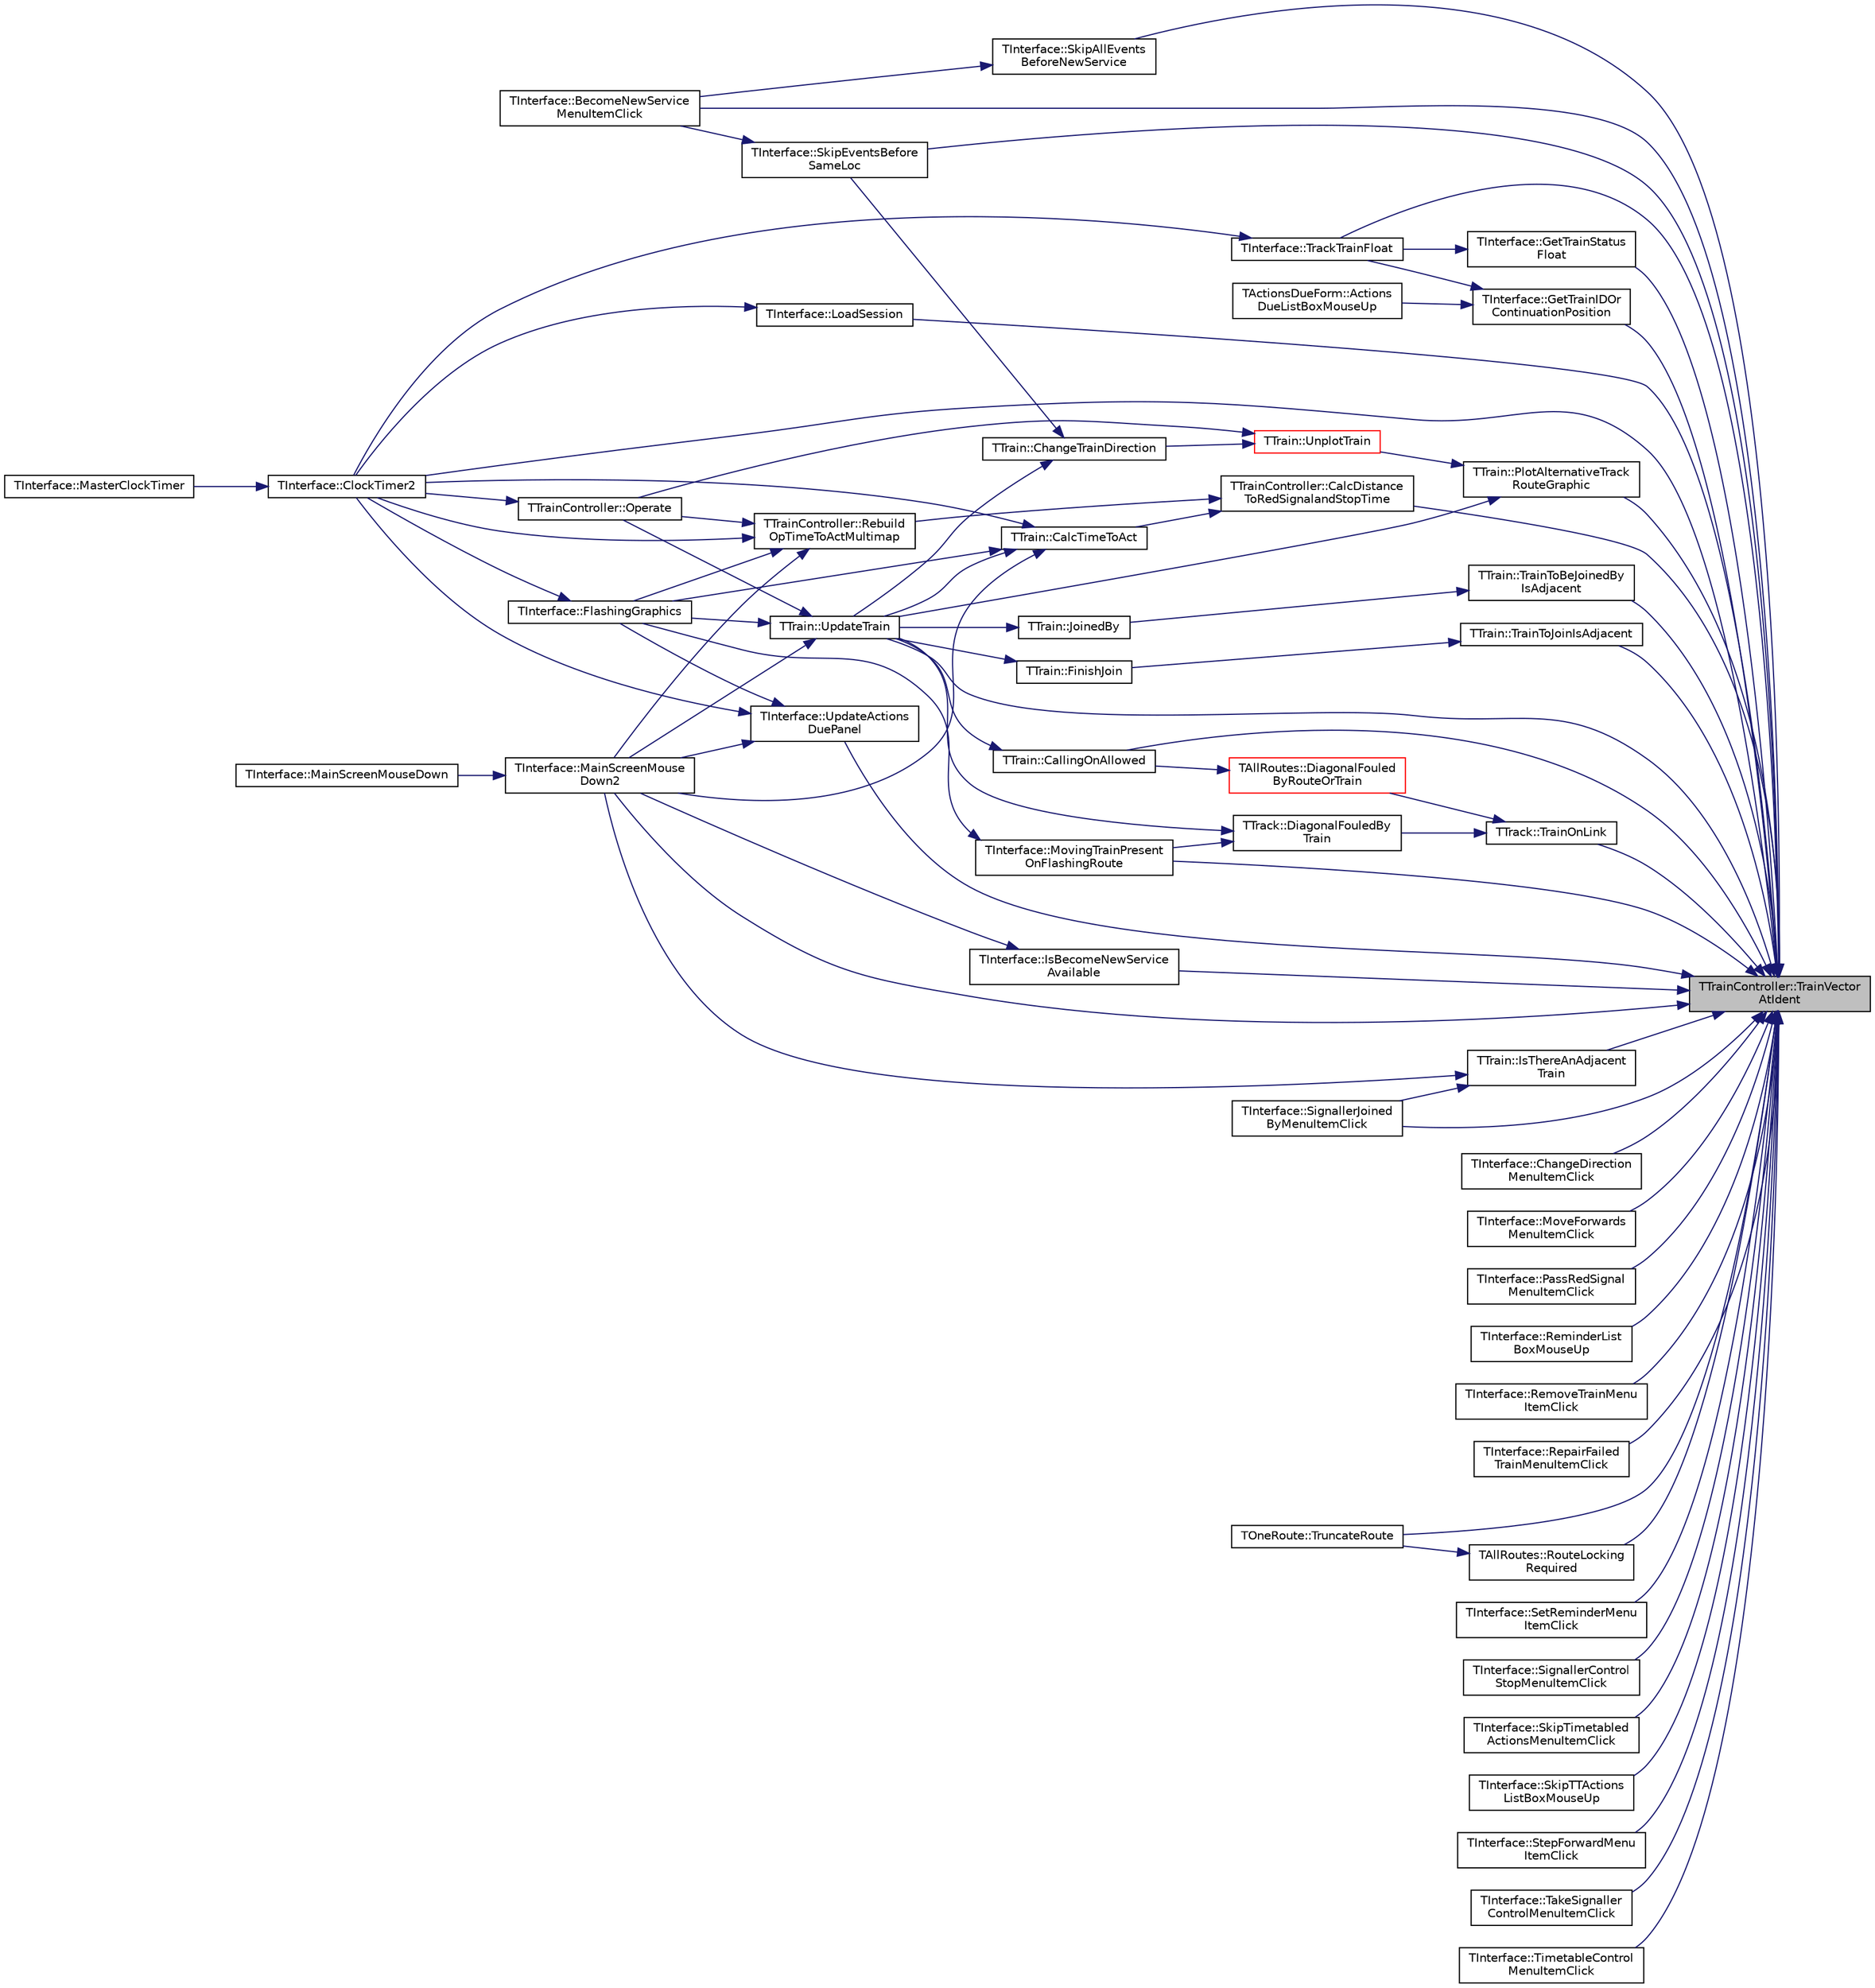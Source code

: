 digraph "TTrainController::TrainVectorAtIdent"
{
 // INTERACTIVE_SVG=YES
 // LATEX_PDF_SIZE
  edge [fontname="Helvetica",fontsize="10",labelfontname="Helvetica",labelfontsize="10"];
  node [fontname="Helvetica",fontsize="10",shape=record];
  rankdir="RL";
  Node1 [label="TTrainController::TrainVector\lAtIdent",height=0.2,width=0.4,color="black", fillcolor="grey75", style="filled", fontcolor="black",tooltip="Return a reference to the train with ID TrainID, carries out validity checking on TrainID."];
  Node1 -> Node2 [dir="back",color="midnightblue",fontsize="10",style="solid",fontname="Helvetica"];
  Node2 [label="TInterface::BecomeNewService\lMenuItemClick",height=0.2,width=0.4,color="black", fillcolor="white", style="filled",URL="$class_t_interface.html#a0e9af41ff305fe2813385fce38b73206",tooltip=" "];
  Node1 -> Node3 [dir="back",color="midnightblue",fontsize="10",style="solid",fontname="Helvetica"];
  Node3 [label="TTrainController::CalcDistance\lToRedSignalandStopTime",height=0.2,width=0.4,color="black", fillcolor="white", style="filled",URL="$class_t_train_controller.html#a9fa0023214c894b378c929311da6c185",tooltip="new v2.2.0 (DistanceToExit added for multiplayer), calcs distances to red signal & exit,..."];
  Node3 -> Node4 [dir="back",color="midnightblue",fontsize="10",style="solid",fontname="Helvetica"];
  Node4 [label="TTrain::CalcTimeToAct",height=0.2,width=0.4,color="black", fillcolor="white", style="filled",URL="$class_t_train.html#af23c2a989fee528b3c87200dcd8c2c0b",tooltip="new v2.2.0 for operator action panel. Calculates the time left for operator action to avoid unnecessa..."];
  Node4 -> Node5 [dir="back",color="midnightblue",fontsize="10",style="solid",fontname="Helvetica"];
  Node5 [label="TInterface::ClockTimer2",height=0.2,width=0.4,color="black", fillcolor="white", style="filled",URL="$class_t_interface.html#a6139ffb52492eb89e5487a8a3cd647b5",tooltip="The main loop, called every clock tick via MasterClockTimer."];
  Node5 -> Node6 [dir="back",color="midnightblue",fontsize="10",style="solid",fontname="Helvetica"];
  Node6 [label="TInterface::MasterClockTimer",height=0.2,width=0.4,color="black", fillcolor="white", style="filled",URL="$class_t_interface.html#ace30a12d923fc7fb489afabb0a09aa4f",tooltip=" "];
  Node4 -> Node7 [dir="back",color="midnightblue",fontsize="10",style="solid",fontname="Helvetica"];
  Node7 [label="TInterface::FlashingGraphics",height=0.2,width=0.4,color="black", fillcolor="white", style="filled",URL="$class_t_interface.html#a7e6535742855a19cb3e35b1711a7ab59",tooltip="Deal with any warning graphics that need to flash (call on, signal stop, crash etc),..."];
  Node7 -> Node5 [dir="back",color="midnightblue",fontsize="10",style="solid",fontname="Helvetica"];
  Node4 -> Node8 [dir="back",color="midnightblue",fontsize="10",style="solid",fontname="Helvetica"];
  Node8 [label="TInterface::MainScreenMouse\lDown2",height=0.2,width=0.4,color="black", fillcolor="white", style="filled",URL="$class_t_interface.html#abf07d5edc1507de381825f17620748b2",tooltip="Called when mouse button clicked in zoom-in mode."];
  Node8 -> Node9 [dir="back",color="midnightblue",fontsize="10",style="solid",fontname="Helvetica"];
  Node9 [label="TInterface::MainScreenMouseDown",height=0.2,width=0.4,color="black", fillcolor="white", style="filled",URL="$class_t_interface.html#a7f37862fb9e01e1328d9fd3fd8c50094",tooltip=" "];
  Node4 -> Node10 [dir="back",color="midnightblue",fontsize="10",style="solid",fontname="Helvetica"];
  Node10 [label="TTrain::UpdateTrain",height=0.2,width=0.4,color="black", fillcolor="white", style="filled",URL="$class_t_train.html#a89ad640ecf8f5163c40727b4e28575fc",tooltip="Major function called at each clock tick for each train & handles all train movement & associated act..."];
  Node10 -> Node7 [dir="back",color="midnightblue",fontsize="10",style="solid",fontname="Helvetica"];
  Node10 -> Node8 [dir="back",color="midnightblue",fontsize="10",style="solid",fontname="Helvetica"];
  Node10 -> Node11 [dir="back",color="midnightblue",fontsize="10",style="solid",fontname="Helvetica"];
  Node11 [label="TTrainController::Operate",height=0.2,width=0.4,color="black", fillcolor="white", style="filled",URL="$class_t_train_controller.html#a20a1576dea1d86ed78fc5e9f46343481",tooltip="called every clock tick to introduce new trains and update existing trains"];
  Node11 -> Node5 [dir="back",color="midnightblue",fontsize="10",style="solid",fontname="Helvetica"];
  Node3 -> Node12 [dir="back",color="midnightblue",fontsize="10",style="solid",fontname="Helvetica"];
  Node12 [label="TTrainController::Rebuild\lOpTimeToActMultimap",height=0.2,width=0.4,color="black", fillcolor="white", style="filled",URL="$class_t_train_controller.html#a0e16b9cb91bb29f83bffc7ae3461200d",tooltip="new v2.2.0 for OperatorActionPanel (OperatorActionPanel changed for ActionsDueForm at v2...."];
  Node12 -> Node5 [dir="back",color="midnightblue",fontsize="10",style="solid",fontname="Helvetica"];
  Node12 -> Node7 [dir="back",color="midnightblue",fontsize="10",style="solid",fontname="Helvetica"];
  Node12 -> Node8 [dir="back",color="midnightblue",fontsize="10",style="solid",fontname="Helvetica"];
  Node12 -> Node11 [dir="back",color="midnightblue",fontsize="10",style="solid",fontname="Helvetica"];
  Node1 -> Node13 [dir="back",color="midnightblue",fontsize="10",style="solid",fontname="Helvetica"];
  Node13 [label="TTrain::CallingOnAllowed",height=0.2,width=0.4,color="black", fillcolor="white", style="filled",URL="$class_t_train.html#a4524b72ef62ef2c1375f58fac05929ee",tooltip="True if the train can be called on at its current position - see detail in .cpp file."];
  Node13 -> Node10 [dir="back",color="midnightblue",fontsize="10",style="solid",fontname="Helvetica"];
  Node1 -> Node14 [dir="back",color="midnightblue",fontsize="10",style="solid",fontname="Helvetica"];
  Node14 [label="TInterface::ChangeDirection\lMenuItemClick",height=0.2,width=0.4,color="black", fillcolor="white", style="filled",URL="$class_t_interface.html#aaaf32c3c815553f7ba70698e0f0071bb",tooltip=" "];
  Node1 -> Node5 [dir="back",color="midnightblue",fontsize="10",style="solid",fontname="Helvetica"];
  Node1 -> Node15 [dir="back",color="midnightblue",fontsize="10",style="solid",fontname="Helvetica"];
  Node15 [label="TInterface::GetTrainIDOr\lContinuationPosition",height=0.2,width=0.4,color="black", fillcolor="white", style="filled",URL="$class_t_interface.html#a67d3c81296085e3b657e7d05dca94e23",tooltip="Used in actions due panel to identify the train or continuation, added at v2.6.2 so can use for actio..."];
  Node15 -> Node16 [dir="back",color="midnightblue",fontsize="10",style="solid",fontname="Helvetica"];
  Node16 [label="TActionsDueForm::Actions\lDueListBoxMouseUp",height=0.2,width=0.4,color="black", fillcolor="white", style="filled",URL="$class_t_actions_due_form.html#ac44cd181601f65f5944910f931c5d343",tooltip=" "];
  Node15 -> Node17 [dir="back",color="midnightblue",fontsize="10",style="solid",fontname="Helvetica"];
  Node17 [label="TInterface::TrackTrainFloat",height=0.2,width=0.4,color="black", fillcolor="white", style="filled",URL="$class_t_interface.html#a9aaa19d39382a32701d7ded3b8c1802b",tooltip="Controls the floating window function, called during the ClockTimer2 function."];
  Node17 -> Node5 [dir="back",color="midnightblue",fontsize="10",style="solid",fontname="Helvetica"];
  Node1 -> Node18 [dir="back",color="midnightblue",fontsize="10",style="solid",fontname="Helvetica"];
  Node18 [label="TInterface::GetTrainStatus\lFloat",height=0.2,width=0.4,color="black", fillcolor="white", style="filled",URL="$class_t_interface.html#a51b94ffa3dc90fe4e3bec2f1ae28074e",tooltip="used for floating window to display train status"];
  Node18 -> Node17 [dir="back",color="midnightblue",fontsize="10",style="solid",fontname="Helvetica"];
  Node1 -> Node19 [dir="back",color="midnightblue",fontsize="10",style="solid",fontname="Helvetica"];
  Node19 [label="TInterface::IsBecomeNewService\lAvailable",height=0.2,width=0.4,color="black", fillcolor="white", style="filled",URL="$class_t_interface.html#a36604fa81623b72c7faeb412950ec95e",tooltip="Check to see if a BecomeNewService popup otion is available - i.e stopped at location,..."];
  Node19 -> Node8 [dir="back",color="midnightblue",fontsize="10",style="solid",fontname="Helvetica"];
  Node1 -> Node20 [dir="back",color="midnightblue",fontsize="10",style="solid",fontname="Helvetica"];
  Node20 [label="TTrain::IsThereAnAdjacent\lTrain",height=0.2,width=0.4,color="black", fillcolor="white", style="filled",URL="$class_t_train.html#aa76cf279cc5cc86bccf44eae2a03df26",tooltip=" "];
  Node20 -> Node8 [dir="back",color="midnightblue",fontsize="10",style="solid",fontname="Helvetica"];
  Node20 -> Node21 [dir="back",color="midnightblue",fontsize="10",style="solid",fontname="Helvetica"];
  Node21 [label="TInterface::SignallerJoined\lByMenuItemClick",height=0.2,width=0.4,color="black", fillcolor="white", style="filled",URL="$class_t_interface.html#ad493289c9c9aa2e4d4e39329e80cc47c",tooltip=" "];
  Node1 -> Node22 [dir="back",color="midnightblue",fontsize="10",style="solid",fontname="Helvetica"];
  Node22 [label="TInterface::LoadSession",height=0.2,width=0.4,color="black", fillcolor="white", style="filled",URL="$class_t_interface.html#a636b1b4bd29f2678a3290ed2d282f1c2",tooltip="Load a session file."];
  Node22 -> Node5 [dir="back",color="midnightblue",fontsize="10",style="solid",fontname="Helvetica"];
  Node1 -> Node8 [dir="back",color="midnightblue",fontsize="10",style="solid",fontname="Helvetica"];
  Node1 -> Node23 [dir="back",color="midnightblue",fontsize="10",style="solid",fontname="Helvetica"];
  Node23 [label="TInterface::MoveForwards\lMenuItemClick",height=0.2,width=0.4,color="black", fillcolor="white", style="filled",URL="$class_t_interface.html#a50478cade5cae721121f5902528987a7",tooltip=" "];
  Node1 -> Node24 [dir="back",color="midnightblue",fontsize="10",style="solid",fontname="Helvetica"];
  Node24 [label="TInterface::MovingTrainPresent\lOnFlashingRoute",height=0.2,width=0.4,color="black", fillcolor="white", style="filled",URL="$class_t_interface.html#a1cd9f01bcbcc37fb31712b7007d04dac",tooltip="Examines a flashing route (i.e. one being set) and returns true if a moving train is detected on it a..."];
  Node24 -> Node7 [dir="back",color="midnightblue",fontsize="10",style="solid",fontname="Helvetica"];
  Node1 -> Node25 [dir="back",color="midnightblue",fontsize="10",style="solid",fontname="Helvetica"];
  Node25 [label="TInterface::PassRedSignal\lMenuItemClick",height=0.2,width=0.4,color="black", fillcolor="white", style="filled",URL="$class_t_interface.html#ad7aaed58c91a9ad9598e17fa615024da",tooltip=" "];
  Node1 -> Node26 [dir="back",color="midnightblue",fontsize="10",style="solid",fontname="Helvetica"];
  Node26 [label="TTrain::PlotAlternativeTrack\lRouteGraphic",height=0.2,width=0.4,color="black", fillcolor="white", style="filled",URL="$class_t_train.html#aa21e18b3085773ca8351c446911611c1",tooltip="When a train moves off a bridge the other track may contain a route or have a train on it that has be..."];
  Node26 -> Node27 [dir="back",color="midnightblue",fontsize="10",style="solid",fontname="Helvetica"];
  Node27 [label="TTrain::UnplotTrain",height=0.2,width=0.4,color="red", fillcolor="white", style="filled",URL="$class_t_train.html#a4978a3050ca943076eb6cbd03eeee1d4",tooltip="Unplot train from screen in zoomed-in mode."];
  Node27 -> Node28 [dir="back",color="midnightblue",fontsize="10",style="solid",fontname="Helvetica"];
  Node28 [label="TTrain::ChangeTrainDirection",height=0.2,width=0.4,color="black", fillcolor="white", style="filled",URL="$class_t_train.html#aaac04c1b5e358a69e1930bae9ca6f429",tooltip="Reverses the direction of motion of the train."];
  Node28 -> Node29 [dir="back",color="midnightblue",fontsize="10",style="solid",fontname="Helvetica"];
  Node29 [label="TInterface::SkipEventsBefore\lSameLoc",height=0.2,width=0.4,color="black", fillcolor="white", style="filled",URL="$class_t_interface.html#a528675bee2f8940b6fb3de82ebdd9cc1",tooltip="used when change early to the next service (Fns, Fns-sh, Frh-sh or F-nshs) to advance the action poin..."];
  Node29 -> Node2 [dir="back",color="midnightblue",fontsize="10",style="solid",fontname="Helvetica"];
  Node28 -> Node10 [dir="back",color="midnightblue",fontsize="10",style="solid",fontname="Helvetica"];
  Node27 -> Node11 [dir="back",color="midnightblue",fontsize="10",style="solid",fontname="Helvetica"];
  Node26 -> Node10 [dir="back",color="midnightblue",fontsize="10",style="solid",fontname="Helvetica"];
  Node1 -> Node39 [dir="back",color="midnightblue",fontsize="10",style="solid",fontname="Helvetica"];
  Node39 [label="TInterface::ReminderList\lBoxMouseUp",height=0.2,width=0.4,color="black", fillcolor="white", style="filled",URL="$class_t_interface.html#af51cb634bd52e389e6ee86f9727cb2ea",tooltip=" "];
  Node1 -> Node40 [dir="back",color="midnightblue",fontsize="10",style="solid",fontname="Helvetica"];
  Node40 [label="TInterface::RemoveTrainMenu\lItemClick",height=0.2,width=0.4,color="black", fillcolor="white", style="filled",URL="$class_t_interface.html#a921ff57bd9af8acdd79a7c99d4839218",tooltip=" "];
  Node1 -> Node41 [dir="back",color="midnightblue",fontsize="10",style="solid",fontname="Helvetica"];
  Node41 [label="TInterface::RepairFailed\lTrainMenuItemClick",height=0.2,width=0.4,color="black", fillcolor="white", style="filled",URL="$class_t_interface.html#ad3ddf42d51934815002002a770df766a",tooltip=" "];
  Node1 -> Node42 [dir="back",color="midnightblue",fontsize="10",style="solid",fontname="Helvetica"];
  Node42 [label="TAllRoutes::RouteLocking\lRequired",height=0.2,width=0.4,color="black", fillcolor="white", style="filled",URL="$class_t_all_routes.html#a38ede0231e26c62498999d1873d547a2",tooltip="Route locking is required (returns true) if a moving train is within 3 signals back from the RouteTru..."];
  Node42 -> Node43 [dir="back",color="midnightblue",fontsize="10",style="solid",fontname="Helvetica"];
  Node43 [label="TOneRoute::TruncateRoute",height=0.2,width=0.4,color="black", fillcolor="white", style="filled",URL="$class_t_one_route.html#a431473ce9a2ef6c49781ab84c972a641",tooltip="Examines the route to see whether the element at H & V is in the route, and if not returns a ReturnFl..."];
  Node1 -> Node44 [dir="back",color="midnightblue",fontsize="10",style="solid",fontname="Helvetica"];
  Node44 [label="TInterface::SetReminderMenu\lItemClick",height=0.2,width=0.4,color="black", fillcolor="white", style="filled",URL="$class_t_interface.html#a3f7eb552de43f196be7da32e1743030a",tooltip=" "];
  Node1 -> Node45 [dir="back",color="midnightblue",fontsize="10",style="solid",fontname="Helvetica"];
  Node45 [label="TInterface::SignallerControl\lStopMenuItemClick",height=0.2,width=0.4,color="black", fillcolor="white", style="filled",URL="$class_t_interface.html#a2313bac2c5c5ac3f8b91c46166e35b97",tooltip=" "];
  Node1 -> Node21 [dir="back",color="midnightblue",fontsize="10",style="solid",fontname="Helvetica"];
  Node1 -> Node46 [dir="back",color="midnightblue",fontsize="10",style="solid",fontname="Helvetica"];
  Node46 [label="TInterface::SkipAllEvents\lBeforeNewService",height=0.2,width=0.4,color="black", fillcolor="white", style="filled",URL="$class_t_interface.html#a5b0d274cb60e7c9e9329559cf25a4475",tooltip="used when change early to the next service (Fns, Fns-sh, Frh-sh or F-nshs) to advance the action poin..."];
  Node46 -> Node2 [dir="back",color="midnightblue",fontsize="10",style="solid",fontname="Helvetica"];
  Node1 -> Node29 [dir="back",color="midnightblue",fontsize="10",style="solid",fontname="Helvetica"];
  Node1 -> Node47 [dir="back",color="midnightblue",fontsize="10",style="solid",fontname="Helvetica"];
  Node47 [label="TInterface::SkipTimetabled\lActionsMenuItemClick",height=0.2,width=0.4,color="black", fillcolor="white", style="filled",URL="$class_t_interface.html#a40232083747ef274344eed7021c6f43c",tooltip=" "];
  Node1 -> Node48 [dir="back",color="midnightblue",fontsize="10",style="solid",fontname="Helvetica"];
  Node48 [label="TInterface::SkipTTActions\lListBoxMouseUp",height=0.2,width=0.4,color="black", fillcolor="white", style="filled",URL="$class_t_interface.html#aebb9a51773fbbaceb765a2df49472bfd",tooltip=" "];
  Node1 -> Node49 [dir="back",color="midnightblue",fontsize="10",style="solid",fontname="Helvetica"];
  Node49 [label="TInterface::StepForwardMenu\lItemClick",height=0.2,width=0.4,color="black", fillcolor="white", style="filled",URL="$class_t_interface.html#a0cc484aa9bc0445312ef9191d8212f14",tooltip=" "];
  Node1 -> Node50 [dir="back",color="midnightblue",fontsize="10",style="solid",fontname="Helvetica"];
  Node50 [label="TInterface::TakeSignaller\lControlMenuItemClick",height=0.2,width=0.4,color="black", fillcolor="white", style="filled",URL="$class_t_interface.html#ab5b80c76a8cc8d2c87f21d323f61c1ce",tooltip=" "];
  Node1 -> Node51 [dir="back",color="midnightblue",fontsize="10",style="solid",fontname="Helvetica"];
  Node51 [label="TInterface::TimetableControl\lMenuItemClick",height=0.2,width=0.4,color="black", fillcolor="white", style="filled",URL="$class_t_interface.html#aec12f0e481024f1268fad36e7188b7a4",tooltip=" "];
  Node1 -> Node17 [dir="back",color="midnightblue",fontsize="10",style="solid",fontname="Helvetica"];
  Node1 -> Node52 [dir="back",color="midnightblue",fontsize="10",style="solid",fontname="Helvetica"];
  Node52 [label="TTrack::TrainOnLink",height=0.2,width=0.4,color="black", fillcolor="white", style="filled",URL="$class_t_track.html#a12d4069a6a201e13a83347c555a465b2",tooltip="New at v1.2.0; checks whether a train present at input location and link and returns its ID if so."];
  Node52 -> Node53 [dir="back",color="midnightblue",fontsize="10",style="solid",fontname="Helvetica"];
  Node53 [label="TAllRoutes::DiagonalFouled\lByRouteOrTrain",height=0.2,width=0.4,color="red", fillcolor="white", style="filled",URL="$class_t_all_routes.html#a2341a7e860e716e60b733f45814e4499",tooltip="The track geometry allows diagonals to cross without occupying the same track element,..."];
  Node53 -> Node13 [dir="back",color="midnightblue",fontsize="10",style="solid",fontname="Helvetica"];
  Node52 -> Node59 [dir="back",color="midnightblue",fontsize="10",style="solid",fontname="Helvetica"];
  Node59 [label="TTrack::DiagonalFouledBy\lTrain",height=0.2,width=0.4,color="black", fillcolor="white", style="filled",URL="$class_t_track.html#a3b4a2e8a16c61a4286fcf34adb000819",tooltip="As DiagonalFouledByRouteOrTrain (in TAllRoutes) but only checks for a train (may or may not be a rout..."];
  Node59 -> Node24 [dir="back",color="midnightblue",fontsize="10",style="solid",fontname="Helvetica"];
  Node59 -> Node10 [dir="back",color="midnightblue",fontsize="10",style="solid",fontname="Helvetica"];
  Node1 -> Node60 [dir="back",color="midnightblue",fontsize="10",style="solid",fontname="Helvetica"];
  Node60 [label="TTrain::TrainToBeJoinedBy\lIsAdjacent",height=0.2,width=0.4,color="black", fillcolor="white", style="filled",URL="$class_t_train.html#ab4fefd748946d8530bca23a7699d0abc",tooltip="True for a train waiting to be joined when the joining train is adjacent."];
  Node60 -> Node61 [dir="back",color="midnightblue",fontsize="10",style="solid",fontname="Helvetica"];
  Node61 [label="TTrain::JoinedBy",height=0.2,width=0.4,color="black", fillcolor="white", style="filled",URL="$class_t_train.html#a6c3479378d35f9041c38d80f03686b41",tooltip="Carry out the actions needed when a train is waiting to be joined by another train."];
  Node61 -> Node10 [dir="back",color="midnightblue",fontsize="10",style="solid",fontname="Helvetica"];
  Node1 -> Node62 [dir="back",color="midnightblue",fontsize="10",style="solid",fontname="Helvetica"];
  Node62 [label="TTrain::TrainToJoinIsAdjacent",height=0.2,width=0.4,color="black", fillcolor="white", style="filled",URL="$class_t_train.html#a23b7b40bba00cae3550bb1a30670c249",tooltip="True for a train waiting to join another when the other train is adjacent."];
  Node62 -> Node63 [dir="back",color="midnightblue",fontsize="10",style="solid",fontname="Helvetica"];
  Node63 [label="TTrain::FinishJoin",height=0.2,width=0.4,color="black", fillcolor="white", style="filled",URL="$class_t_train.html#ab9edf458753619f8cd25f0165484d26f",tooltip="Carry out the actions needed when a train is waiting to join another train."];
  Node63 -> Node10 [dir="back",color="midnightblue",fontsize="10",style="solid",fontname="Helvetica"];
  Node1 -> Node43 [dir="back",color="midnightblue",fontsize="10",style="solid",fontname="Helvetica"];
  Node1 -> Node64 [dir="back",color="midnightblue",fontsize="10",style="solid",fontname="Helvetica"];
  Node64 [label="TInterface::UpdateActions\lDuePanel",height=0.2,width=0.4,color="black", fillcolor="white", style="filled",URL="$class_t_interface.html#a7744edb4e25ba89e399ab81801f70bdf",tooltip="Called every 5 secs to update the panel (if visible)"];
  Node64 -> Node5 [dir="back",color="midnightblue",fontsize="10",style="solid",fontname="Helvetica"];
  Node64 -> Node7 [dir="back",color="midnightblue",fontsize="10",style="solid",fontname="Helvetica"];
  Node64 -> Node8 [dir="back",color="midnightblue",fontsize="10",style="solid",fontname="Helvetica"];
  Node1 -> Node10 [dir="back",color="midnightblue",fontsize="10",style="solid",fontname="Helvetica"];
}
